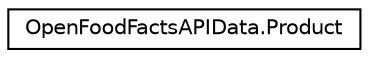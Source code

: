 digraph "Graphical Class Hierarchy"
{
 // LATEX_PDF_SIZE
  edge [fontname="Helvetica",fontsize="10",labelfontname="Helvetica",labelfontsize="10"];
  node [fontname="Helvetica",fontsize="10",shape=record];
  rankdir="LR";
  Node0 [label="OpenFoodFactsAPIData.Product",height=0.2,width=0.4,color="black", fillcolor="white", style="filled",URL="$class_open_food_facts_a_p_i_data_1_1_product.html",tooltip=" "];
}

